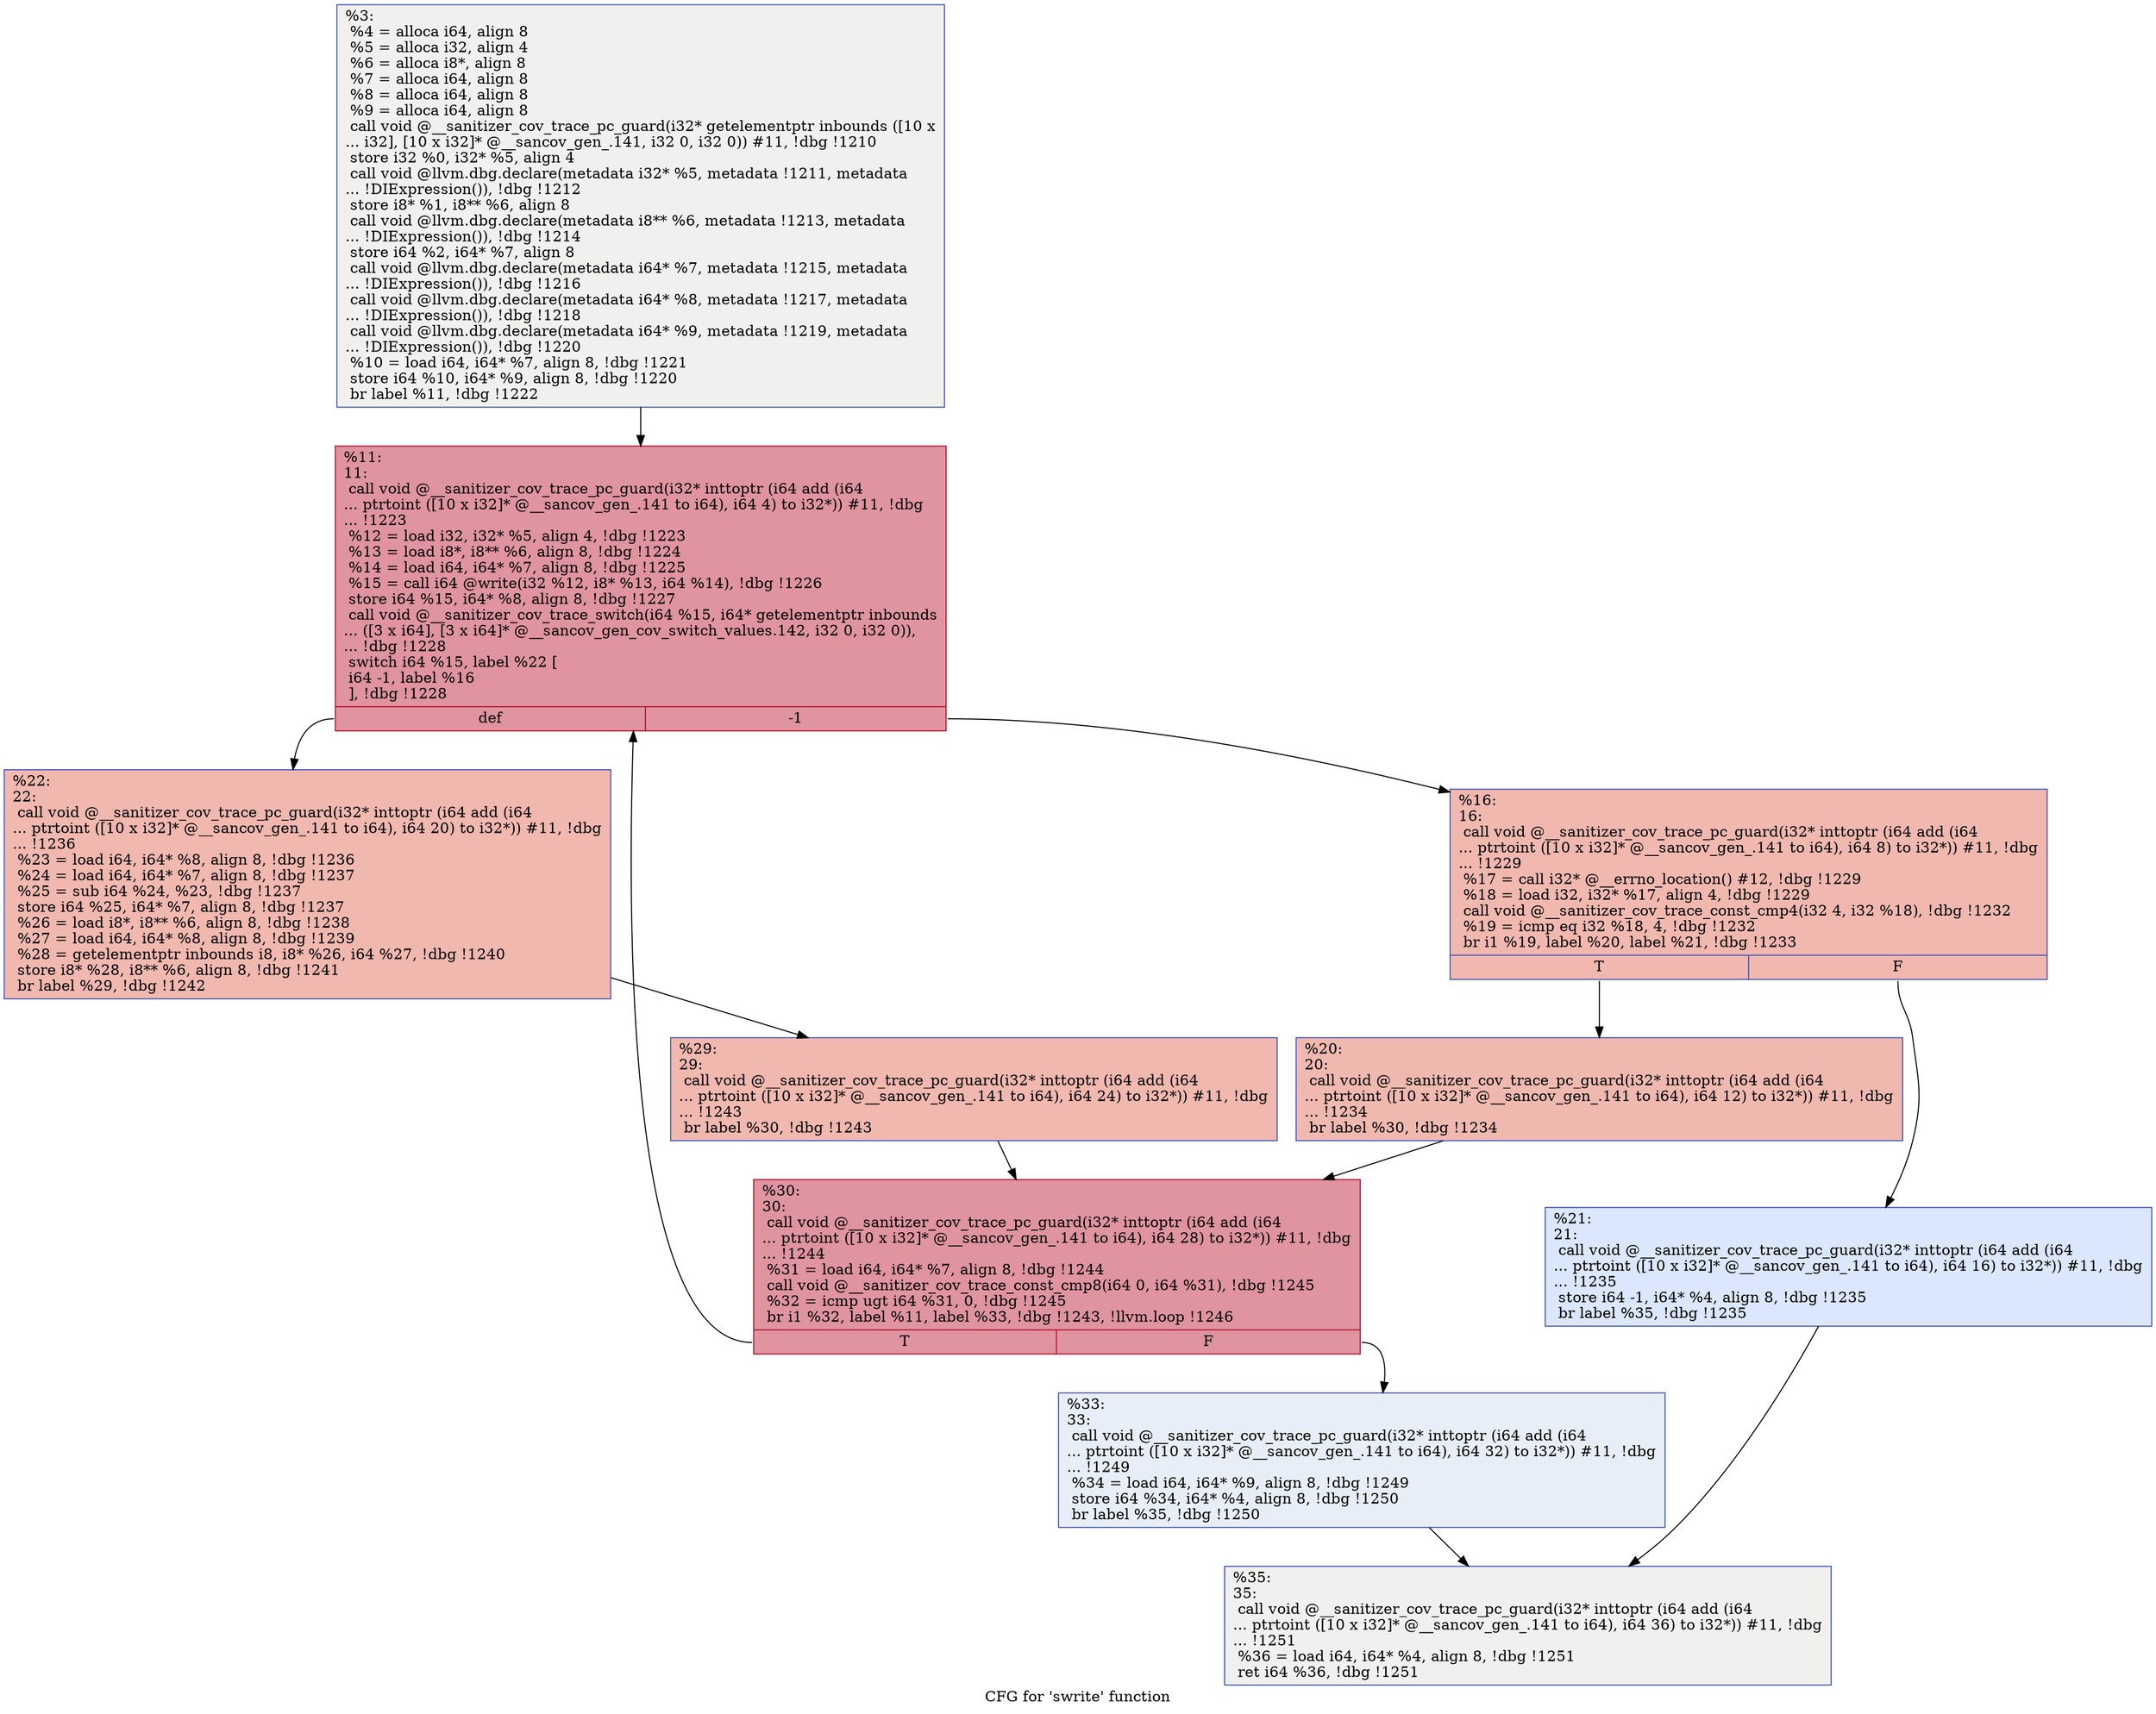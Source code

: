digraph "CFG for 'swrite' function" {
	label="CFG for 'swrite' function";

	Node0x559c5cad7fb0 [shape=record,color="#3d50c3ff", style=filled, fillcolor="#dedcdb70",label="{%3:\l  %4 = alloca i64, align 8\l  %5 = alloca i32, align 4\l  %6 = alloca i8*, align 8\l  %7 = alloca i64, align 8\l  %8 = alloca i64, align 8\l  %9 = alloca i64, align 8\l  call void @__sanitizer_cov_trace_pc_guard(i32* getelementptr inbounds ([10 x\l... i32], [10 x i32]* @__sancov_gen_.141, i32 0, i32 0)) #11, !dbg !1210\l  store i32 %0, i32* %5, align 4\l  call void @llvm.dbg.declare(metadata i32* %5, metadata !1211, metadata\l... !DIExpression()), !dbg !1212\l  store i8* %1, i8** %6, align 8\l  call void @llvm.dbg.declare(metadata i8** %6, metadata !1213, metadata\l... !DIExpression()), !dbg !1214\l  store i64 %2, i64* %7, align 8\l  call void @llvm.dbg.declare(metadata i64* %7, metadata !1215, metadata\l... !DIExpression()), !dbg !1216\l  call void @llvm.dbg.declare(metadata i64* %8, metadata !1217, metadata\l... !DIExpression()), !dbg !1218\l  call void @llvm.dbg.declare(metadata i64* %9, metadata !1219, metadata\l... !DIExpression()), !dbg !1220\l  %10 = load i64, i64* %7, align 8, !dbg !1221\l  store i64 %10, i64* %9, align 8, !dbg !1220\l  br label %11, !dbg !1222\l}"];
	Node0x559c5cad7fb0 -> Node0x559c5cad80e0;
	Node0x559c5cad80e0 [shape=record,color="#b70d28ff", style=filled, fillcolor="#b70d2870",label="{%11:\l11:                                               \l  call void @__sanitizer_cov_trace_pc_guard(i32* inttoptr (i64 add (i64\l... ptrtoint ([10 x i32]* @__sancov_gen_.141 to i64), i64 4) to i32*)) #11, !dbg\l... !1223\l  %12 = load i32, i32* %5, align 4, !dbg !1223\l  %13 = load i8*, i8** %6, align 8, !dbg !1224\l  %14 = load i64, i64* %7, align 8, !dbg !1225\l  %15 = call i64 @write(i32 %12, i8* %13, i64 %14), !dbg !1226\l  store i64 %15, i64* %8, align 8, !dbg !1227\l  call void @__sanitizer_cov_trace_switch(i64 %15, i64* getelementptr inbounds\l... ([3 x i64], [3 x i64]* @__sancov_gen_cov_switch_values.142, i32 0, i32 0)),\l... !dbg !1228\l  switch i64 %15, label %22 [\l    i64 -1, label %16\l  ], !dbg !1228\l|{<s0>def|<s1>-1}}"];
	Node0x559c5cad80e0:s0 -> Node0x559c5cad8220;
	Node0x559c5cad80e0:s1 -> Node0x559c5cad8130;
	Node0x559c5cad8130 [shape=record,color="#3d50c3ff", style=filled, fillcolor="#dc5d4a70",label="{%16:\l16:                                               \l  call void @__sanitizer_cov_trace_pc_guard(i32* inttoptr (i64 add (i64\l... ptrtoint ([10 x i32]* @__sancov_gen_.141 to i64), i64 8) to i32*)) #11, !dbg\l... !1229\l  %17 = call i32* @__errno_location() #12, !dbg !1229\l  %18 = load i32, i32* %17, align 4, !dbg !1229\l  call void @__sanitizer_cov_trace_const_cmp4(i32 4, i32 %18), !dbg !1232\l  %19 = icmp eq i32 %18, 4, !dbg !1232\l  br i1 %19, label %20, label %21, !dbg !1233\l|{<s0>T|<s1>F}}"];
	Node0x559c5cad8130:s0 -> Node0x559c5cad8180;
	Node0x559c5cad8130:s1 -> Node0x559c5cad81d0;
	Node0x559c5cad8180 [shape=record,color="#3d50c3ff", style=filled, fillcolor="#de614d70",label="{%20:\l20:                                               \l  call void @__sanitizer_cov_trace_pc_guard(i32* inttoptr (i64 add (i64\l... ptrtoint ([10 x i32]* @__sancov_gen_.141 to i64), i64 12) to i32*)) #11, !dbg\l... !1234\l  br label %30, !dbg !1234\l}"];
	Node0x559c5cad8180 -> Node0x559c5cad82c0;
	Node0x559c5cad81d0 [shape=record,color="#3d50c3ff", style=filled, fillcolor="#abc8fd70",label="{%21:\l21:                                               \l  call void @__sanitizer_cov_trace_pc_guard(i32* inttoptr (i64 add (i64\l... ptrtoint ([10 x i32]* @__sancov_gen_.141 to i64), i64 16) to i32*)) #11, !dbg\l... !1235\l  store i64 -1, i64* %4, align 8, !dbg !1235\l  br label %35, !dbg !1235\l}"];
	Node0x559c5cad81d0 -> Node0x559c5cad8360;
	Node0x559c5cad8220 [shape=record,color="#3d50c3ff", style=filled, fillcolor="#dc5d4a70",label="{%22:\l22:                                               \l  call void @__sanitizer_cov_trace_pc_guard(i32* inttoptr (i64 add (i64\l... ptrtoint ([10 x i32]* @__sancov_gen_.141 to i64), i64 20) to i32*)) #11, !dbg\l... !1236\l  %23 = load i64, i64* %8, align 8, !dbg !1236\l  %24 = load i64, i64* %7, align 8, !dbg !1237\l  %25 = sub i64 %24, %23, !dbg !1237\l  store i64 %25, i64* %7, align 8, !dbg !1237\l  %26 = load i8*, i8** %6, align 8, !dbg !1238\l  %27 = load i64, i64* %8, align 8, !dbg !1239\l  %28 = getelementptr inbounds i8, i8* %26, i64 %27, !dbg !1240\l  store i8* %28, i8** %6, align 8, !dbg !1241\l  br label %29, !dbg !1242\l}"];
	Node0x559c5cad8220 -> Node0x559c5cad8270;
	Node0x559c5cad8270 [shape=record,color="#3d50c3ff", style=filled, fillcolor="#dc5d4a70",label="{%29:\l29:                                               \l  call void @__sanitizer_cov_trace_pc_guard(i32* inttoptr (i64 add (i64\l... ptrtoint ([10 x i32]* @__sancov_gen_.141 to i64), i64 24) to i32*)) #11, !dbg\l... !1243\l  br label %30, !dbg !1243\l}"];
	Node0x559c5cad8270 -> Node0x559c5cad82c0;
	Node0x559c5cad82c0 [shape=record,color="#b70d28ff", style=filled, fillcolor="#b70d2870",label="{%30:\l30:                                               \l  call void @__sanitizer_cov_trace_pc_guard(i32* inttoptr (i64 add (i64\l... ptrtoint ([10 x i32]* @__sancov_gen_.141 to i64), i64 28) to i32*)) #11, !dbg\l... !1244\l  %31 = load i64, i64* %7, align 8, !dbg !1244\l  call void @__sanitizer_cov_trace_const_cmp8(i64 0, i64 %31), !dbg !1245\l  %32 = icmp ugt i64 %31, 0, !dbg !1245\l  br i1 %32, label %11, label %33, !dbg !1243, !llvm.loop !1246\l|{<s0>T|<s1>F}}"];
	Node0x559c5cad82c0:s0 -> Node0x559c5cad80e0;
	Node0x559c5cad82c0:s1 -> Node0x559c5cad8310;
	Node0x559c5cad8310 [shape=record,color="#3d50c3ff", style=filled, fillcolor="#cbd8ee70",label="{%33:\l33:                                               \l  call void @__sanitizer_cov_trace_pc_guard(i32* inttoptr (i64 add (i64\l... ptrtoint ([10 x i32]* @__sancov_gen_.141 to i64), i64 32) to i32*)) #11, !dbg\l... !1249\l  %34 = load i64, i64* %9, align 8, !dbg !1249\l  store i64 %34, i64* %4, align 8, !dbg !1250\l  br label %35, !dbg !1250\l}"];
	Node0x559c5cad8310 -> Node0x559c5cad8360;
	Node0x559c5cad8360 [shape=record,color="#3d50c3ff", style=filled, fillcolor="#dedcdb70",label="{%35:\l35:                                               \l  call void @__sanitizer_cov_trace_pc_guard(i32* inttoptr (i64 add (i64\l... ptrtoint ([10 x i32]* @__sancov_gen_.141 to i64), i64 36) to i32*)) #11, !dbg\l... !1251\l  %36 = load i64, i64* %4, align 8, !dbg !1251\l  ret i64 %36, !dbg !1251\l}"];
}
